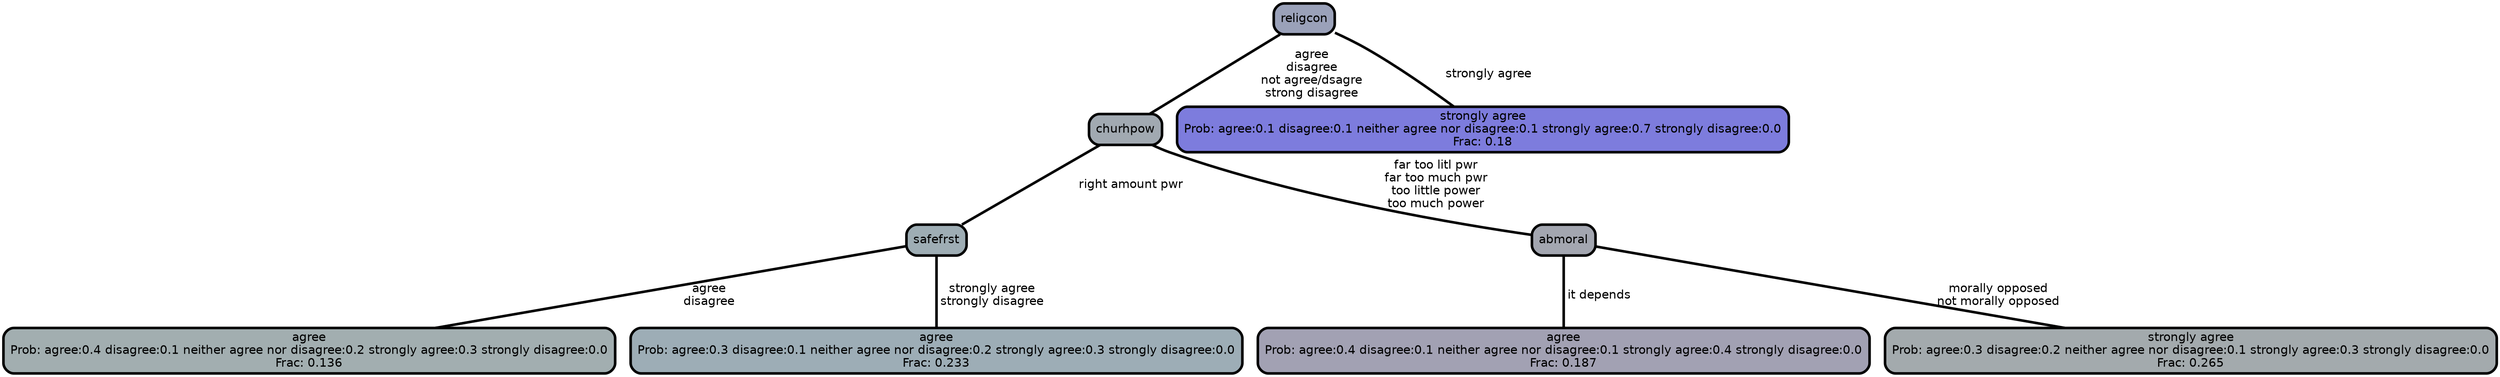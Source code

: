 graph Tree {
node [shape=box, style="filled, rounded",color="black",penwidth="3",fontcolor="black",                 fontname=helvetica] ;
graph [ranksep="0 equally", splines=straight,                 bgcolor=transparent, dpi=200] ;
edge [fontname=helvetica, color=black] ;
0 [label="agree
Prob: agree:0.4 disagree:0.1 neither agree nor disagree:0.2 strongly agree:0.3 strongly disagree:0.0
Frac: 0.136", fillcolor="#a2aeb0"] ;
1 [label="safefrst", fillcolor="#9eadb4"] ;
2 [label="agree
Prob: agree:0.3 disagree:0.1 neither agree nor disagree:0.2 strongly agree:0.3 strongly disagree:0.0
Frac: 0.233", fillcolor="#9dadb6"] ;
3 [label="churhpow", fillcolor="#a1a9b1"] ;
4 [label="agree
Prob: agree:0.4 disagree:0.1 neither agree nor disagree:0.1 strongly agree:0.4 strongly disagree:0.0
Frac: 0.187", fillcolor="#a2a1b3"] ;
5 [label="abmoral", fillcolor="#a3a6b0"] ;
6 [label="strongly agree
Prob: agree:0.3 disagree:0.2 neither agree nor disagree:0.1 strongly agree:0.3 strongly disagree:0.0
Frac: 0.265", fillcolor="#a3aaad"] ;
7 [label="religcon", fillcolor="#9aa1b9"] ;
8 [label="strongly agree
Prob: agree:0.1 disagree:0.1 neither agree nor disagree:0.1 strongly agree:0.7 strongly disagree:0.0
Frac: 0.18", fillcolor="#7d7cdd"] ;
1 -- 0 [label=" agree\n disagree",penwidth=3] ;
1 -- 2 [label=" strongly agree\n strongly disagree",penwidth=3] ;
3 -- 1 [label=" right amount pwr",penwidth=3] ;
3 -- 5 [label=" far too litl pwr\n far too much pwr\n too little power\n too much power",penwidth=3] ;
5 -- 4 [label=" it depends",penwidth=3] ;
5 -- 6 [label=" morally opposed\n not morally opposed",penwidth=3] ;
7 -- 3 [label=" agree\n disagree\n not agree/dsagre\n strong disagree",penwidth=3] ;
7 -- 8 [label=" strongly agree",penwidth=3] ;
{rank = same;}}
